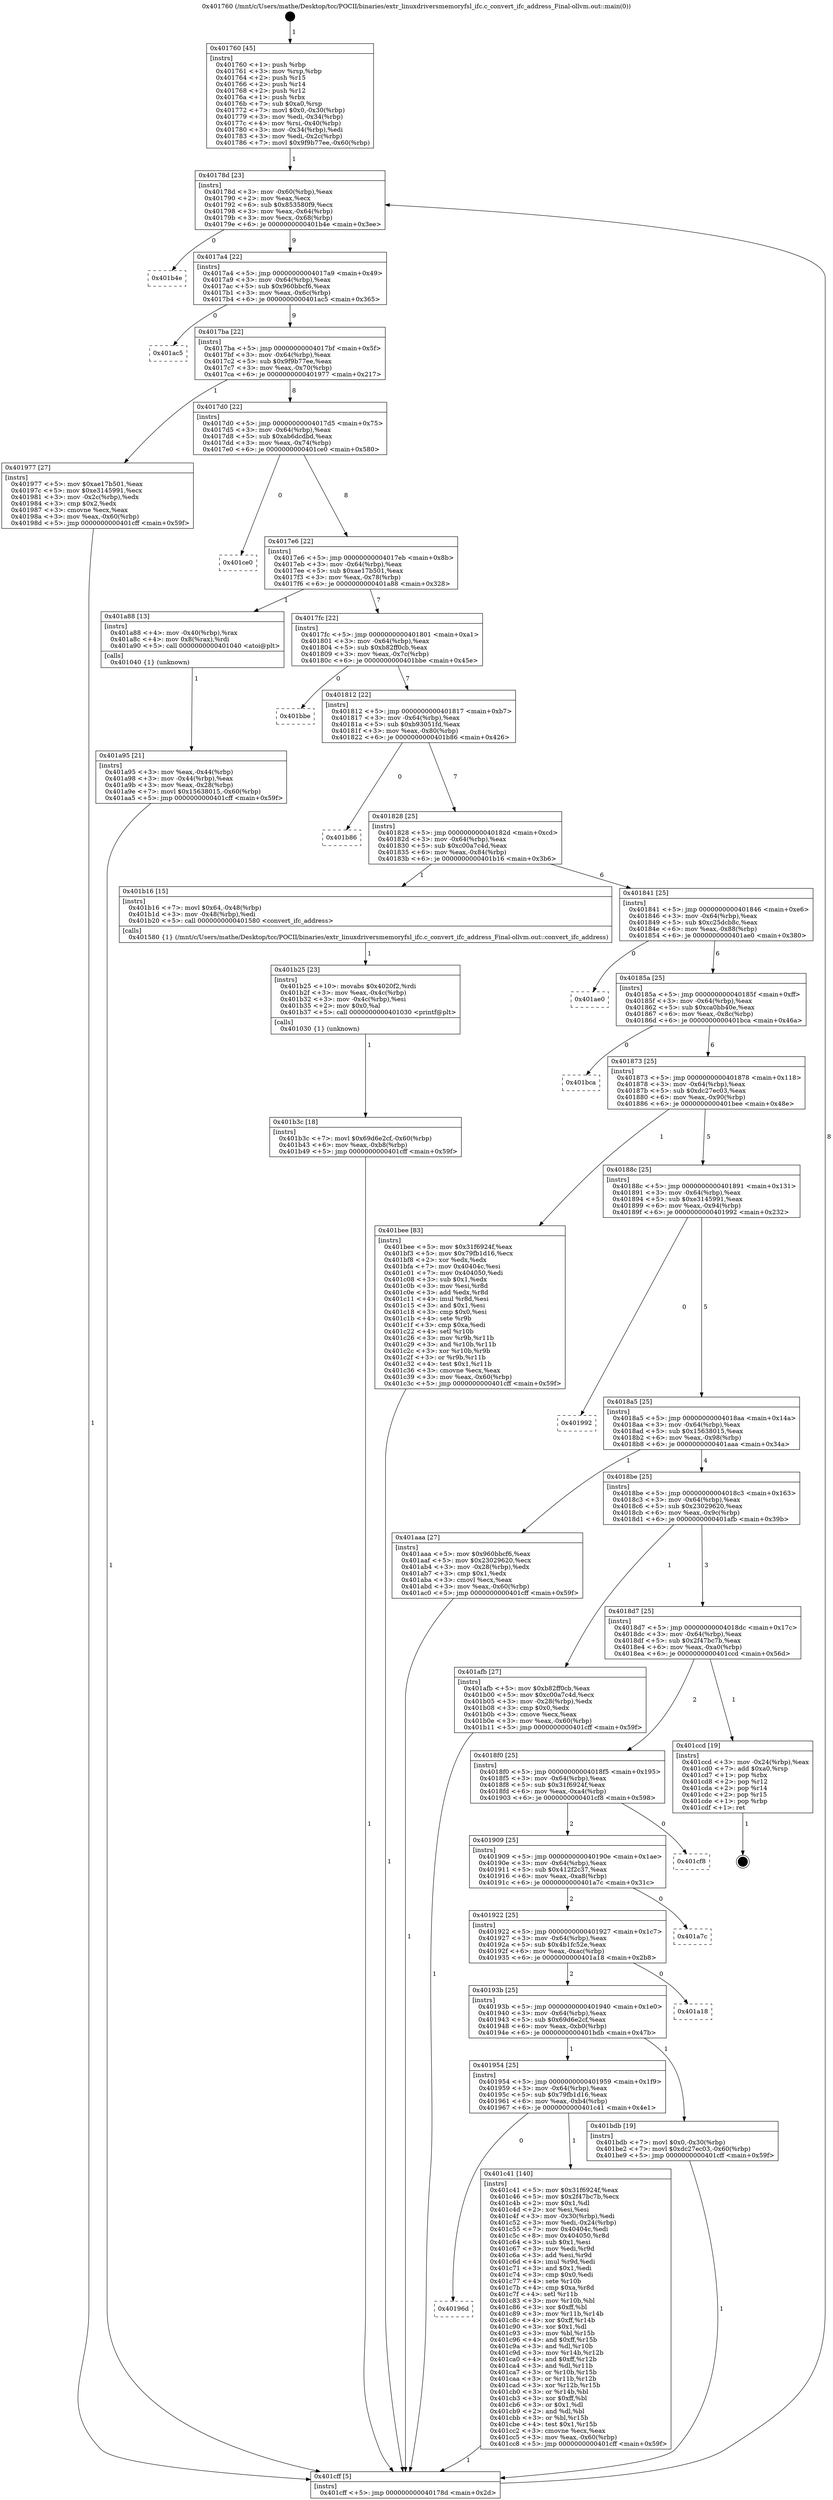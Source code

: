 digraph "0x401760" {
  label = "0x401760 (/mnt/c/Users/mathe/Desktop/tcc/POCII/binaries/extr_linuxdriversmemoryfsl_ifc.c_convert_ifc_address_Final-ollvm.out::main(0))"
  labelloc = "t"
  node[shape=record]

  Entry [label="",width=0.3,height=0.3,shape=circle,fillcolor=black,style=filled]
  "0x40178d" [label="{
     0x40178d [23]\l
     | [instrs]\l
     &nbsp;&nbsp;0x40178d \<+3\>: mov -0x60(%rbp),%eax\l
     &nbsp;&nbsp;0x401790 \<+2\>: mov %eax,%ecx\l
     &nbsp;&nbsp;0x401792 \<+6\>: sub $0x853580f9,%ecx\l
     &nbsp;&nbsp;0x401798 \<+3\>: mov %eax,-0x64(%rbp)\l
     &nbsp;&nbsp;0x40179b \<+3\>: mov %ecx,-0x68(%rbp)\l
     &nbsp;&nbsp;0x40179e \<+6\>: je 0000000000401b4e \<main+0x3ee\>\l
  }"]
  "0x401b4e" [label="{
     0x401b4e\l
  }", style=dashed]
  "0x4017a4" [label="{
     0x4017a4 [22]\l
     | [instrs]\l
     &nbsp;&nbsp;0x4017a4 \<+5\>: jmp 00000000004017a9 \<main+0x49\>\l
     &nbsp;&nbsp;0x4017a9 \<+3\>: mov -0x64(%rbp),%eax\l
     &nbsp;&nbsp;0x4017ac \<+5\>: sub $0x960bbcf6,%eax\l
     &nbsp;&nbsp;0x4017b1 \<+3\>: mov %eax,-0x6c(%rbp)\l
     &nbsp;&nbsp;0x4017b4 \<+6\>: je 0000000000401ac5 \<main+0x365\>\l
  }"]
  Exit [label="",width=0.3,height=0.3,shape=circle,fillcolor=black,style=filled,peripheries=2]
  "0x401ac5" [label="{
     0x401ac5\l
  }", style=dashed]
  "0x4017ba" [label="{
     0x4017ba [22]\l
     | [instrs]\l
     &nbsp;&nbsp;0x4017ba \<+5\>: jmp 00000000004017bf \<main+0x5f\>\l
     &nbsp;&nbsp;0x4017bf \<+3\>: mov -0x64(%rbp),%eax\l
     &nbsp;&nbsp;0x4017c2 \<+5\>: sub $0x9f9b77ee,%eax\l
     &nbsp;&nbsp;0x4017c7 \<+3\>: mov %eax,-0x70(%rbp)\l
     &nbsp;&nbsp;0x4017ca \<+6\>: je 0000000000401977 \<main+0x217\>\l
  }"]
  "0x40196d" [label="{
     0x40196d\l
  }", style=dashed]
  "0x401977" [label="{
     0x401977 [27]\l
     | [instrs]\l
     &nbsp;&nbsp;0x401977 \<+5\>: mov $0xae17b501,%eax\l
     &nbsp;&nbsp;0x40197c \<+5\>: mov $0xe3145991,%ecx\l
     &nbsp;&nbsp;0x401981 \<+3\>: mov -0x2c(%rbp),%edx\l
     &nbsp;&nbsp;0x401984 \<+3\>: cmp $0x2,%edx\l
     &nbsp;&nbsp;0x401987 \<+3\>: cmovne %ecx,%eax\l
     &nbsp;&nbsp;0x40198a \<+3\>: mov %eax,-0x60(%rbp)\l
     &nbsp;&nbsp;0x40198d \<+5\>: jmp 0000000000401cff \<main+0x59f\>\l
  }"]
  "0x4017d0" [label="{
     0x4017d0 [22]\l
     | [instrs]\l
     &nbsp;&nbsp;0x4017d0 \<+5\>: jmp 00000000004017d5 \<main+0x75\>\l
     &nbsp;&nbsp;0x4017d5 \<+3\>: mov -0x64(%rbp),%eax\l
     &nbsp;&nbsp;0x4017d8 \<+5\>: sub $0xab6dcdbd,%eax\l
     &nbsp;&nbsp;0x4017dd \<+3\>: mov %eax,-0x74(%rbp)\l
     &nbsp;&nbsp;0x4017e0 \<+6\>: je 0000000000401ce0 \<main+0x580\>\l
  }"]
  "0x401cff" [label="{
     0x401cff [5]\l
     | [instrs]\l
     &nbsp;&nbsp;0x401cff \<+5\>: jmp 000000000040178d \<main+0x2d\>\l
  }"]
  "0x401760" [label="{
     0x401760 [45]\l
     | [instrs]\l
     &nbsp;&nbsp;0x401760 \<+1\>: push %rbp\l
     &nbsp;&nbsp;0x401761 \<+3\>: mov %rsp,%rbp\l
     &nbsp;&nbsp;0x401764 \<+2\>: push %r15\l
     &nbsp;&nbsp;0x401766 \<+2\>: push %r14\l
     &nbsp;&nbsp;0x401768 \<+2\>: push %r12\l
     &nbsp;&nbsp;0x40176a \<+1\>: push %rbx\l
     &nbsp;&nbsp;0x40176b \<+7\>: sub $0xa0,%rsp\l
     &nbsp;&nbsp;0x401772 \<+7\>: movl $0x0,-0x30(%rbp)\l
     &nbsp;&nbsp;0x401779 \<+3\>: mov %edi,-0x34(%rbp)\l
     &nbsp;&nbsp;0x40177c \<+4\>: mov %rsi,-0x40(%rbp)\l
     &nbsp;&nbsp;0x401780 \<+3\>: mov -0x34(%rbp),%edi\l
     &nbsp;&nbsp;0x401783 \<+3\>: mov %edi,-0x2c(%rbp)\l
     &nbsp;&nbsp;0x401786 \<+7\>: movl $0x9f9b77ee,-0x60(%rbp)\l
  }"]
  "0x401c41" [label="{
     0x401c41 [140]\l
     | [instrs]\l
     &nbsp;&nbsp;0x401c41 \<+5\>: mov $0x31f6924f,%eax\l
     &nbsp;&nbsp;0x401c46 \<+5\>: mov $0x2f47bc7b,%ecx\l
     &nbsp;&nbsp;0x401c4b \<+2\>: mov $0x1,%dl\l
     &nbsp;&nbsp;0x401c4d \<+2\>: xor %esi,%esi\l
     &nbsp;&nbsp;0x401c4f \<+3\>: mov -0x30(%rbp),%edi\l
     &nbsp;&nbsp;0x401c52 \<+3\>: mov %edi,-0x24(%rbp)\l
     &nbsp;&nbsp;0x401c55 \<+7\>: mov 0x40404c,%edi\l
     &nbsp;&nbsp;0x401c5c \<+8\>: mov 0x404050,%r8d\l
     &nbsp;&nbsp;0x401c64 \<+3\>: sub $0x1,%esi\l
     &nbsp;&nbsp;0x401c67 \<+3\>: mov %edi,%r9d\l
     &nbsp;&nbsp;0x401c6a \<+3\>: add %esi,%r9d\l
     &nbsp;&nbsp;0x401c6d \<+4\>: imul %r9d,%edi\l
     &nbsp;&nbsp;0x401c71 \<+3\>: and $0x1,%edi\l
     &nbsp;&nbsp;0x401c74 \<+3\>: cmp $0x0,%edi\l
     &nbsp;&nbsp;0x401c77 \<+4\>: sete %r10b\l
     &nbsp;&nbsp;0x401c7b \<+4\>: cmp $0xa,%r8d\l
     &nbsp;&nbsp;0x401c7f \<+4\>: setl %r11b\l
     &nbsp;&nbsp;0x401c83 \<+3\>: mov %r10b,%bl\l
     &nbsp;&nbsp;0x401c86 \<+3\>: xor $0xff,%bl\l
     &nbsp;&nbsp;0x401c89 \<+3\>: mov %r11b,%r14b\l
     &nbsp;&nbsp;0x401c8c \<+4\>: xor $0xff,%r14b\l
     &nbsp;&nbsp;0x401c90 \<+3\>: xor $0x1,%dl\l
     &nbsp;&nbsp;0x401c93 \<+3\>: mov %bl,%r15b\l
     &nbsp;&nbsp;0x401c96 \<+4\>: and $0xff,%r15b\l
     &nbsp;&nbsp;0x401c9a \<+3\>: and %dl,%r10b\l
     &nbsp;&nbsp;0x401c9d \<+3\>: mov %r14b,%r12b\l
     &nbsp;&nbsp;0x401ca0 \<+4\>: and $0xff,%r12b\l
     &nbsp;&nbsp;0x401ca4 \<+3\>: and %dl,%r11b\l
     &nbsp;&nbsp;0x401ca7 \<+3\>: or %r10b,%r15b\l
     &nbsp;&nbsp;0x401caa \<+3\>: or %r11b,%r12b\l
     &nbsp;&nbsp;0x401cad \<+3\>: xor %r12b,%r15b\l
     &nbsp;&nbsp;0x401cb0 \<+3\>: or %r14b,%bl\l
     &nbsp;&nbsp;0x401cb3 \<+3\>: xor $0xff,%bl\l
     &nbsp;&nbsp;0x401cb6 \<+3\>: or $0x1,%dl\l
     &nbsp;&nbsp;0x401cb9 \<+2\>: and %dl,%bl\l
     &nbsp;&nbsp;0x401cbb \<+3\>: or %bl,%r15b\l
     &nbsp;&nbsp;0x401cbe \<+4\>: test $0x1,%r15b\l
     &nbsp;&nbsp;0x401cc2 \<+3\>: cmovne %ecx,%eax\l
     &nbsp;&nbsp;0x401cc5 \<+3\>: mov %eax,-0x60(%rbp)\l
     &nbsp;&nbsp;0x401cc8 \<+5\>: jmp 0000000000401cff \<main+0x59f\>\l
  }"]
  "0x401ce0" [label="{
     0x401ce0\l
  }", style=dashed]
  "0x4017e6" [label="{
     0x4017e6 [22]\l
     | [instrs]\l
     &nbsp;&nbsp;0x4017e6 \<+5\>: jmp 00000000004017eb \<main+0x8b\>\l
     &nbsp;&nbsp;0x4017eb \<+3\>: mov -0x64(%rbp),%eax\l
     &nbsp;&nbsp;0x4017ee \<+5\>: sub $0xae17b501,%eax\l
     &nbsp;&nbsp;0x4017f3 \<+3\>: mov %eax,-0x78(%rbp)\l
     &nbsp;&nbsp;0x4017f6 \<+6\>: je 0000000000401a88 \<main+0x328\>\l
  }"]
  "0x401954" [label="{
     0x401954 [25]\l
     | [instrs]\l
     &nbsp;&nbsp;0x401954 \<+5\>: jmp 0000000000401959 \<main+0x1f9\>\l
     &nbsp;&nbsp;0x401959 \<+3\>: mov -0x64(%rbp),%eax\l
     &nbsp;&nbsp;0x40195c \<+5\>: sub $0x79fb1d16,%eax\l
     &nbsp;&nbsp;0x401961 \<+6\>: mov %eax,-0xb4(%rbp)\l
     &nbsp;&nbsp;0x401967 \<+6\>: je 0000000000401c41 \<main+0x4e1\>\l
  }"]
  "0x401a88" [label="{
     0x401a88 [13]\l
     | [instrs]\l
     &nbsp;&nbsp;0x401a88 \<+4\>: mov -0x40(%rbp),%rax\l
     &nbsp;&nbsp;0x401a8c \<+4\>: mov 0x8(%rax),%rdi\l
     &nbsp;&nbsp;0x401a90 \<+5\>: call 0000000000401040 \<atoi@plt\>\l
     | [calls]\l
     &nbsp;&nbsp;0x401040 \{1\} (unknown)\l
  }"]
  "0x4017fc" [label="{
     0x4017fc [22]\l
     | [instrs]\l
     &nbsp;&nbsp;0x4017fc \<+5\>: jmp 0000000000401801 \<main+0xa1\>\l
     &nbsp;&nbsp;0x401801 \<+3\>: mov -0x64(%rbp),%eax\l
     &nbsp;&nbsp;0x401804 \<+5\>: sub $0xb82ff0cb,%eax\l
     &nbsp;&nbsp;0x401809 \<+3\>: mov %eax,-0x7c(%rbp)\l
     &nbsp;&nbsp;0x40180c \<+6\>: je 0000000000401bbe \<main+0x45e\>\l
  }"]
  "0x401a95" [label="{
     0x401a95 [21]\l
     | [instrs]\l
     &nbsp;&nbsp;0x401a95 \<+3\>: mov %eax,-0x44(%rbp)\l
     &nbsp;&nbsp;0x401a98 \<+3\>: mov -0x44(%rbp),%eax\l
     &nbsp;&nbsp;0x401a9b \<+3\>: mov %eax,-0x28(%rbp)\l
     &nbsp;&nbsp;0x401a9e \<+7\>: movl $0x15638015,-0x60(%rbp)\l
     &nbsp;&nbsp;0x401aa5 \<+5\>: jmp 0000000000401cff \<main+0x59f\>\l
  }"]
  "0x401bdb" [label="{
     0x401bdb [19]\l
     | [instrs]\l
     &nbsp;&nbsp;0x401bdb \<+7\>: movl $0x0,-0x30(%rbp)\l
     &nbsp;&nbsp;0x401be2 \<+7\>: movl $0xdc27ec03,-0x60(%rbp)\l
     &nbsp;&nbsp;0x401be9 \<+5\>: jmp 0000000000401cff \<main+0x59f\>\l
  }"]
  "0x401bbe" [label="{
     0x401bbe\l
  }", style=dashed]
  "0x401812" [label="{
     0x401812 [22]\l
     | [instrs]\l
     &nbsp;&nbsp;0x401812 \<+5\>: jmp 0000000000401817 \<main+0xb7\>\l
     &nbsp;&nbsp;0x401817 \<+3\>: mov -0x64(%rbp),%eax\l
     &nbsp;&nbsp;0x40181a \<+5\>: sub $0xb93051fd,%eax\l
     &nbsp;&nbsp;0x40181f \<+3\>: mov %eax,-0x80(%rbp)\l
     &nbsp;&nbsp;0x401822 \<+6\>: je 0000000000401b86 \<main+0x426\>\l
  }"]
  "0x40193b" [label="{
     0x40193b [25]\l
     | [instrs]\l
     &nbsp;&nbsp;0x40193b \<+5\>: jmp 0000000000401940 \<main+0x1e0\>\l
     &nbsp;&nbsp;0x401940 \<+3\>: mov -0x64(%rbp),%eax\l
     &nbsp;&nbsp;0x401943 \<+5\>: sub $0x69d6e2cf,%eax\l
     &nbsp;&nbsp;0x401948 \<+6\>: mov %eax,-0xb0(%rbp)\l
     &nbsp;&nbsp;0x40194e \<+6\>: je 0000000000401bdb \<main+0x47b\>\l
  }"]
  "0x401b86" [label="{
     0x401b86\l
  }", style=dashed]
  "0x401828" [label="{
     0x401828 [25]\l
     | [instrs]\l
     &nbsp;&nbsp;0x401828 \<+5\>: jmp 000000000040182d \<main+0xcd\>\l
     &nbsp;&nbsp;0x40182d \<+3\>: mov -0x64(%rbp),%eax\l
     &nbsp;&nbsp;0x401830 \<+5\>: sub $0xc00a7c4d,%eax\l
     &nbsp;&nbsp;0x401835 \<+6\>: mov %eax,-0x84(%rbp)\l
     &nbsp;&nbsp;0x40183b \<+6\>: je 0000000000401b16 \<main+0x3b6\>\l
  }"]
  "0x401a18" [label="{
     0x401a18\l
  }", style=dashed]
  "0x401b16" [label="{
     0x401b16 [15]\l
     | [instrs]\l
     &nbsp;&nbsp;0x401b16 \<+7\>: movl $0x64,-0x48(%rbp)\l
     &nbsp;&nbsp;0x401b1d \<+3\>: mov -0x48(%rbp),%edi\l
     &nbsp;&nbsp;0x401b20 \<+5\>: call 0000000000401580 \<convert_ifc_address\>\l
     | [calls]\l
     &nbsp;&nbsp;0x401580 \{1\} (/mnt/c/Users/mathe/Desktop/tcc/POCII/binaries/extr_linuxdriversmemoryfsl_ifc.c_convert_ifc_address_Final-ollvm.out::convert_ifc_address)\l
  }"]
  "0x401841" [label="{
     0x401841 [25]\l
     | [instrs]\l
     &nbsp;&nbsp;0x401841 \<+5\>: jmp 0000000000401846 \<main+0xe6\>\l
     &nbsp;&nbsp;0x401846 \<+3\>: mov -0x64(%rbp),%eax\l
     &nbsp;&nbsp;0x401849 \<+5\>: sub $0xc25dcb8c,%eax\l
     &nbsp;&nbsp;0x40184e \<+6\>: mov %eax,-0x88(%rbp)\l
     &nbsp;&nbsp;0x401854 \<+6\>: je 0000000000401ae0 \<main+0x380\>\l
  }"]
  "0x401922" [label="{
     0x401922 [25]\l
     | [instrs]\l
     &nbsp;&nbsp;0x401922 \<+5\>: jmp 0000000000401927 \<main+0x1c7\>\l
     &nbsp;&nbsp;0x401927 \<+3\>: mov -0x64(%rbp),%eax\l
     &nbsp;&nbsp;0x40192a \<+5\>: sub $0x4b1fc52e,%eax\l
     &nbsp;&nbsp;0x40192f \<+6\>: mov %eax,-0xac(%rbp)\l
     &nbsp;&nbsp;0x401935 \<+6\>: je 0000000000401a18 \<main+0x2b8\>\l
  }"]
  "0x401ae0" [label="{
     0x401ae0\l
  }", style=dashed]
  "0x40185a" [label="{
     0x40185a [25]\l
     | [instrs]\l
     &nbsp;&nbsp;0x40185a \<+5\>: jmp 000000000040185f \<main+0xff\>\l
     &nbsp;&nbsp;0x40185f \<+3\>: mov -0x64(%rbp),%eax\l
     &nbsp;&nbsp;0x401862 \<+5\>: sub $0xca0bb40e,%eax\l
     &nbsp;&nbsp;0x401867 \<+6\>: mov %eax,-0x8c(%rbp)\l
     &nbsp;&nbsp;0x40186d \<+6\>: je 0000000000401bca \<main+0x46a\>\l
  }"]
  "0x401a7c" [label="{
     0x401a7c\l
  }", style=dashed]
  "0x401bca" [label="{
     0x401bca\l
  }", style=dashed]
  "0x401873" [label="{
     0x401873 [25]\l
     | [instrs]\l
     &nbsp;&nbsp;0x401873 \<+5\>: jmp 0000000000401878 \<main+0x118\>\l
     &nbsp;&nbsp;0x401878 \<+3\>: mov -0x64(%rbp),%eax\l
     &nbsp;&nbsp;0x40187b \<+5\>: sub $0xdc27ec03,%eax\l
     &nbsp;&nbsp;0x401880 \<+6\>: mov %eax,-0x90(%rbp)\l
     &nbsp;&nbsp;0x401886 \<+6\>: je 0000000000401bee \<main+0x48e\>\l
  }"]
  "0x401909" [label="{
     0x401909 [25]\l
     | [instrs]\l
     &nbsp;&nbsp;0x401909 \<+5\>: jmp 000000000040190e \<main+0x1ae\>\l
     &nbsp;&nbsp;0x40190e \<+3\>: mov -0x64(%rbp),%eax\l
     &nbsp;&nbsp;0x401911 \<+5\>: sub $0x412f2c37,%eax\l
     &nbsp;&nbsp;0x401916 \<+6\>: mov %eax,-0xa8(%rbp)\l
     &nbsp;&nbsp;0x40191c \<+6\>: je 0000000000401a7c \<main+0x31c\>\l
  }"]
  "0x401bee" [label="{
     0x401bee [83]\l
     | [instrs]\l
     &nbsp;&nbsp;0x401bee \<+5\>: mov $0x31f6924f,%eax\l
     &nbsp;&nbsp;0x401bf3 \<+5\>: mov $0x79fb1d16,%ecx\l
     &nbsp;&nbsp;0x401bf8 \<+2\>: xor %edx,%edx\l
     &nbsp;&nbsp;0x401bfa \<+7\>: mov 0x40404c,%esi\l
     &nbsp;&nbsp;0x401c01 \<+7\>: mov 0x404050,%edi\l
     &nbsp;&nbsp;0x401c08 \<+3\>: sub $0x1,%edx\l
     &nbsp;&nbsp;0x401c0b \<+3\>: mov %esi,%r8d\l
     &nbsp;&nbsp;0x401c0e \<+3\>: add %edx,%r8d\l
     &nbsp;&nbsp;0x401c11 \<+4\>: imul %r8d,%esi\l
     &nbsp;&nbsp;0x401c15 \<+3\>: and $0x1,%esi\l
     &nbsp;&nbsp;0x401c18 \<+3\>: cmp $0x0,%esi\l
     &nbsp;&nbsp;0x401c1b \<+4\>: sete %r9b\l
     &nbsp;&nbsp;0x401c1f \<+3\>: cmp $0xa,%edi\l
     &nbsp;&nbsp;0x401c22 \<+4\>: setl %r10b\l
     &nbsp;&nbsp;0x401c26 \<+3\>: mov %r9b,%r11b\l
     &nbsp;&nbsp;0x401c29 \<+3\>: and %r10b,%r11b\l
     &nbsp;&nbsp;0x401c2c \<+3\>: xor %r10b,%r9b\l
     &nbsp;&nbsp;0x401c2f \<+3\>: or %r9b,%r11b\l
     &nbsp;&nbsp;0x401c32 \<+4\>: test $0x1,%r11b\l
     &nbsp;&nbsp;0x401c36 \<+3\>: cmovne %ecx,%eax\l
     &nbsp;&nbsp;0x401c39 \<+3\>: mov %eax,-0x60(%rbp)\l
     &nbsp;&nbsp;0x401c3c \<+5\>: jmp 0000000000401cff \<main+0x59f\>\l
  }"]
  "0x40188c" [label="{
     0x40188c [25]\l
     | [instrs]\l
     &nbsp;&nbsp;0x40188c \<+5\>: jmp 0000000000401891 \<main+0x131\>\l
     &nbsp;&nbsp;0x401891 \<+3\>: mov -0x64(%rbp),%eax\l
     &nbsp;&nbsp;0x401894 \<+5\>: sub $0xe3145991,%eax\l
     &nbsp;&nbsp;0x401899 \<+6\>: mov %eax,-0x94(%rbp)\l
     &nbsp;&nbsp;0x40189f \<+6\>: je 0000000000401992 \<main+0x232\>\l
  }"]
  "0x401cf8" [label="{
     0x401cf8\l
  }", style=dashed]
  "0x401992" [label="{
     0x401992\l
  }", style=dashed]
  "0x4018a5" [label="{
     0x4018a5 [25]\l
     | [instrs]\l
     &nbsp;&nbsp;0x4018a5 \<+5\>: jmp 00000000004018aa \<main+0x14a\>\l
     &nbsp;&nbsp;0x4018aa \<+3\>: mov -0x64(%rbp),%eax\l
     &nbsp;&nbsp;0x4018ad \<+5\>: sub $0x15638015,%eax\l
     &nbsp;&nbsp;0x4018b2 \<+6\>: mov %eax,-0x98(%rbp)\l
     &nbsp;&nbsp;0x4018b8 \<+6\>: je 0000000000401aaa \<main+0x34a\>\l
  }"]
  "0x4018f0" [label="{
     0x4018f0 [25]\l
     | [instrs]\l
     &nbsp;&nbsp;0x4018f0 \<+5\>: jmp 00000000004018f5 \<main+0x195\>\l
     &nbsp;&nbsp;0x4018f5 \<+3\>: mov -0x64(%rbp),%eax\l
     &nbsp;&nbsp;0x4018f8 \<+5\>: sub $0x31f6924f,%eax\l
     &nbsp;&nbsp;0x4018fd \<+6\>: mov %eax,-0xa4(%rbp)\l
     &nbsp;&nbsp;0x401903 \<+6\>: je 0000000000401cf8 \<main+0x598\>\l
  }"]
  "0x401aaa" [label="{
     0x401aaa [27]\l
     | [instrs]\l
     &nbsp;&nbsp;0x401aaa \<+5\>: mov $0x960bbcf6,%eax\l
     &nbsp;&nbsp;0x401aaf \<+5\>: mov $0x23029620,%ecx\l
     &nbsp;&nbsp;0x401ab4 \<+3\>: mov -0x28(%rbp),%edx\l
     &nbsp;&nbsp;0x401ab7 \<+3\>: cmp $0x1,%edx\l
     &nbsp;&nbsp;0x401aba \<+3\>: cmovl %ecx,%eax\l
     &nbsp;&nbsp;0x401abd \<+3\>: mov %eax,-0x60(%rbp)\l
     &nbsp;&nbsp;0x401ac0 \<+5\>: jmp 0000000000401cff \<main+0x59f\>\l
  }"]
  "0x4018be" [label="{
     0x4018be [25]\l
     | [instrs]\l
     &nbsp;&nbsp;0x4018be \<+5\>: jmp 00000000004018c3 \<main+0x163\>\l
     &nbsp;&nbsp;0x4018c3 \<+3\>: mov -0x64(%rbp),%eax\l
     &nbsp;&nbsp;0x4018c6 \<+5\>: sub $0x23029620,%eax\l
     &nbsp;&nbsp;0x4018cb \<+6\>: mov %eax,-0x9c(%rbp)\l
     &nbsp;&nbsp;0x4018d1 \<+6\>: je 0000000000401afb \<main+0x39b\>\l
  }"]
  "0x401ccd" [label="{
     0x401ccd [19]\l
     | [instrs]\l
     &nbsp;&nbsp;0x401ccd \<+3\>: mov -0x24(%rbp),%eax\l
     &nbsp;&nbsp;0x401cd0 \<+7\>: add $0xa0,%rsp\l
     &nbsp;&nbsp;0x401cd7 \<+1\>: pop %rbx\l
     &nbsp;&nbsp;0x401cd8 \<+2\>: pop %r12\l
     &nbsp;&nbsp;0x401cda \<+2\>: pop %r14\l
     &nbsp;&nbsp;0x401cdc \<+2\>: pop %r15\l
     &nbsp;&nbsp;0x401cde \<+1\>: pop %rbp\l
     &nbsp;&nbsp;0x401cdf \<+1\>: ret\l
  }"]
  "0x401afb" [label="{
     0x401afb [27]\l
     | [instrs]\l
     &nbsp;&nbsp;0x401afb \<+5\>: mov $0xb82ff0cb,%eax\l
     &nbsp;&nbsp;0x401b00 \<+5\>: mov $0xc00a7c4d,%ecx\l
     &nbsp;&nbsp;0x401b05 \<+3\>: mov -0x28(%rbp),%edx\l
     &nbsp;&nbsp;0x401b08 \<+3\>: cmp $0x0,%edx\l
     &nbsp;&nbsp;0x401b0b \<+3\>: cmove %ecx,%eax\l
     &nbsp;&nbsp;0x401b0e \<+3\>: mov %eax,-0x60(%rbp)\l
     &nbsp;&nbsp;0x401b11 \<+5\>: jmp 0000000000401cff \<main+0x59f\>\l
  }"]
  "0x4018d7" [label="{
     0x4018d7 [25]\l
     | [instrs]\l
     &nbsp;&nbsp;0x4018d7 \<+5\>: jmp 00000000004018dc \<main+0x17c\>\l
     &nbsp;&nbsp;0x4018dc \<+3\>: mov -0x64(%rbp),%eax\l
     &nbsp;&nbsp;0x4018df \<+5\>: sub $0x2f47bc7b,%eax\l
     &nbsp;&nbsp;0x4018e4 \<+6\>: mov %eax,-0xa0(%rbp)\l
     &nbsp;&nbsp;0x4018ea \<+6\>: je 0000000000401ccd \<main+0x56d\>\l
  }"]
  "0x401b25" [label="{
     0x401b25 [23]\l
     | [instrs]\l
     &nbsp;&nbsp;0x401b25 \<+10\>: movabs $0x4020f2,%rdi\l
     &nbsp;&nbsp;0x401b2f \<+3\>: mov %eax,-0x4c(%rbp)\l
     &nbsp;&nbsp;0x401b32 \<+3\>: mov -0x4c(%rbp),%esi\l
     &nbsp;&nbsp;0x401b35 \<+2\>: mov $0x0,%al\l
     &nbsp;&nbsp;0x401b37 \<+5\>: call 0000000000401030 \<printf@plt\>\l
     | [calls]\l
     &nbsp;&nbsp;0x401030 \{1\} (unknown)\l
  }"]
  "0x401b3c" [label="{
     0x401b3c [18]\l
     | [instrs]\l
     &nbsp;&nbsp;0x401b3c \<+7\>: movl $0x69d6e2cf,-0x60(%rbp)\l
     &nbsp;&nbsp;0x401b43 \<+6\>: mov %eax,-0xb8(%rbp)\l
     &nbsp;&nbsp;0x401b49 \<+5\>: jmp 0000000000401cff \<main+0x59f\>\l
  }"]
  Entry -> "0x401760" [label=" 1"]
  "0x40178d" -> "0x401b4e" [label=" 0"]
  "0x40178d" -> "0x4017a4" [label=" 9"]
  "0x401ccd" -> Exit [label=" 1"]
  "0x4017a4" -> "0x401ac5" [label=" 0"]
  "0x4017a4" -> "0x4017ba" [label=" 9"]
  "0x401c41" -> "0x401cff" [label=" 1"]
  "0x4017ba" -> "0x401977" [label=" 1"]
  "0x4017ba" -> "0x4017d0" [label=" 8"]
  "0x401977" -> "0x401cff" [label=" 1"]
  "0x401760" -> "0x40178d" [label=" 1"]
  "0x401cff" -> "0x40178d" [label=" 8"]
  "0x401954" -> "0x40196d" [label=" 0"]
  "0x4017d0" -> "0x401ce0" [label=" 0"]
  "0x4017d0" -> "0x4017e6" [label=" 8"]
  "0x401954" -> "0x401c41" [label=" 1"]
  "0x4017e6" -> "0x401a88" [label=" 1"]
  "0x4017e6" -> "0x4017fc" [label=" 7"]
  "0x401a88" -> "0x401a95" [label=" 1"]
  "0x401a95" -> "0x401cff" [label=" 1"]
  "0x401bee" -> "0x401cff" [label=" 1"]
  "0x4017fc" -> "0x401bbe" [label=" 0"]
  "0x4017fc" -> "0x401812" [label=" 7"]
  "0x401bdb" -> "0x401cff" [label=" 1"]
  "0x401812" -> "0x401b86" [label=" 0"]
  "0x401812" -> "0x401828" [label=" 7"]
  "0x40193b" -> "0x401bdb" [label=" 1"]
  "0x401828" -> "0x401b16" [label=" 1"]
  "0x401828" -> "0x401841" [label=" 6"]
  "0x40193b" -> "0x401954" [label=" 1"]
  "0x401841" -> "0x401ae0" [label=" 0"]
  "0x401841" -> "0x40185a" [label=" 6"]
  "0x401922" -> "0x401a18" [label=" 0"]
  "0x40185a" -> "0x401bca" [label=" 0"]
  "0x40185a" -> "0x401873" [label=" 6"]
  "0x401922" -> "0x40193b" [label=" 2"]
  "0x401873" -> "0x401bee" [label=" 1"]
  "0x401873" -> "0x40188c" [label=" 5"]
  "0x401909" -> "0x401a7c" [label=" 0"]
  "0x40188c" -> "0x401992" [label=" 0"]
  "0x40188c" -> "0x4018a5" [label=" 5"]
  "0x401909" -> "0x401922" [label=" 2"]
  "0x4018a5" -> "0x401aaa" [label=" 1"]
  "0x4018a5" -> "0x4018be" [label=" 4"]
  "0x401aaa" -> "0x401cff" [label=" 1"]
  "0x4018f0" -> "0x401cf8" [label=" 0"]
  "0x4018be" -> "0x401afb" [label=" 1"]
  "0x4018be" -> "0x4018d7" [label=" 3"]
  "0x401afb" -> "0x401cff" [label=" 1"]
  "0x401b16" -> "0x401b25" [label=" 1"]
  "0x401b25" -> "0x401b3c" [label=" 1"]
  "0x401b3c" -> "0x401cff" [label=" 1"]
  "0x4018f0" -> "0x401909" [label=" 2"]
  "0x4018d7" -> "0x401ccd" [label=" 1"]
  "0x4018d7" -> "0x4018f0" [label=" 2"]
}
